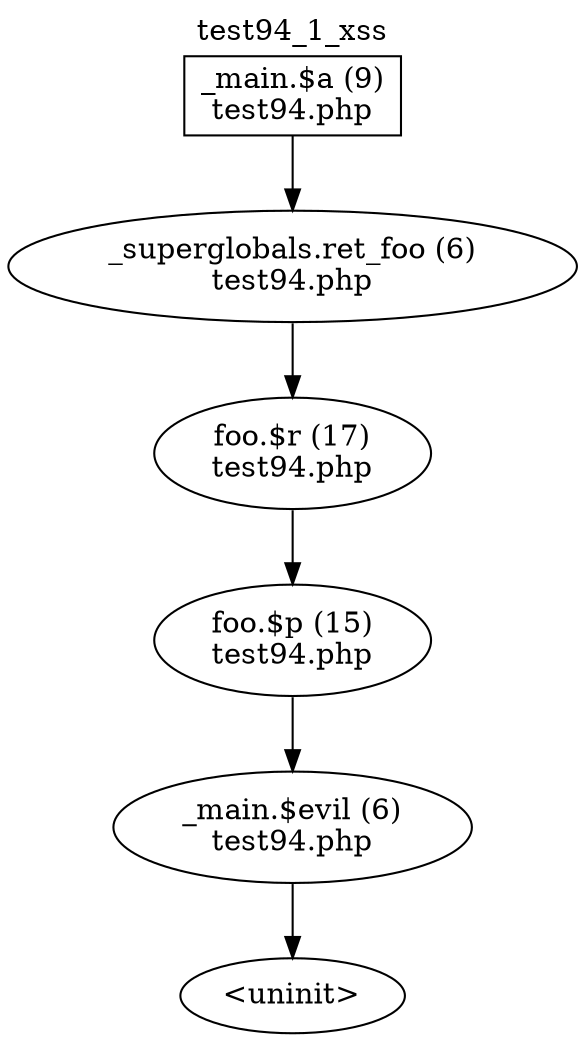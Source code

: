 digraph cfg {
  label="test94_1_xss";
  labelloc=t;
  n1 [shape=box, label="_main.$a (9)\ntest94.php"];
  n2 [shape=ellipse, label="_superglobals.ret_foo (6)\ntest94.php"];
  n3 [shape=ellipse, label="foo.$r (17)\ntest94.php"];
  n4 [shape=ellipse, label="foo.$p (15)\ntest94.php"];
  n5 [shape=ellipse, label="_main.$evil (6)\ntest94.php"];
  n6 [shape=ellipse, label="<uninit>"];
  n1 -> n2;
  n2 -> n3;
  n3 -> n4;
  n4 -> n5;
  n5 -> n6;
}

